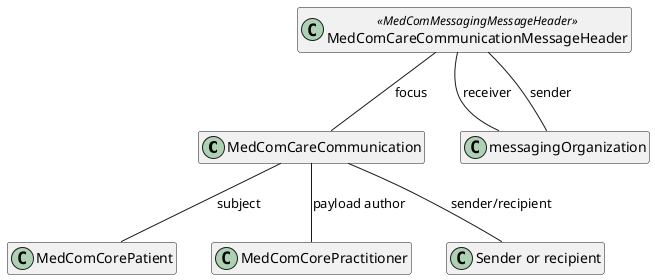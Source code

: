 @startuml CareCommunicationCommunication

hide empty members

class "MedComCareCommunication" as communication
class "MedComCorePatient" as patient
class "MedComCorePractitioner" as author
class "Sender or recipient" as senderRec
class "MedComCareCommunicationMessageHeader" as messageheader <<MedComMessagingMessageHeader>>

messageheader -- communication : "focus"
communication -- patient : "subject"
communication -- author : "payload author"
communication -- senderRec : "sender/recipient"


messageheader -- messagingOrganization : "receiver"
messageheader -- messagingOrganization : "sender"
@enduml